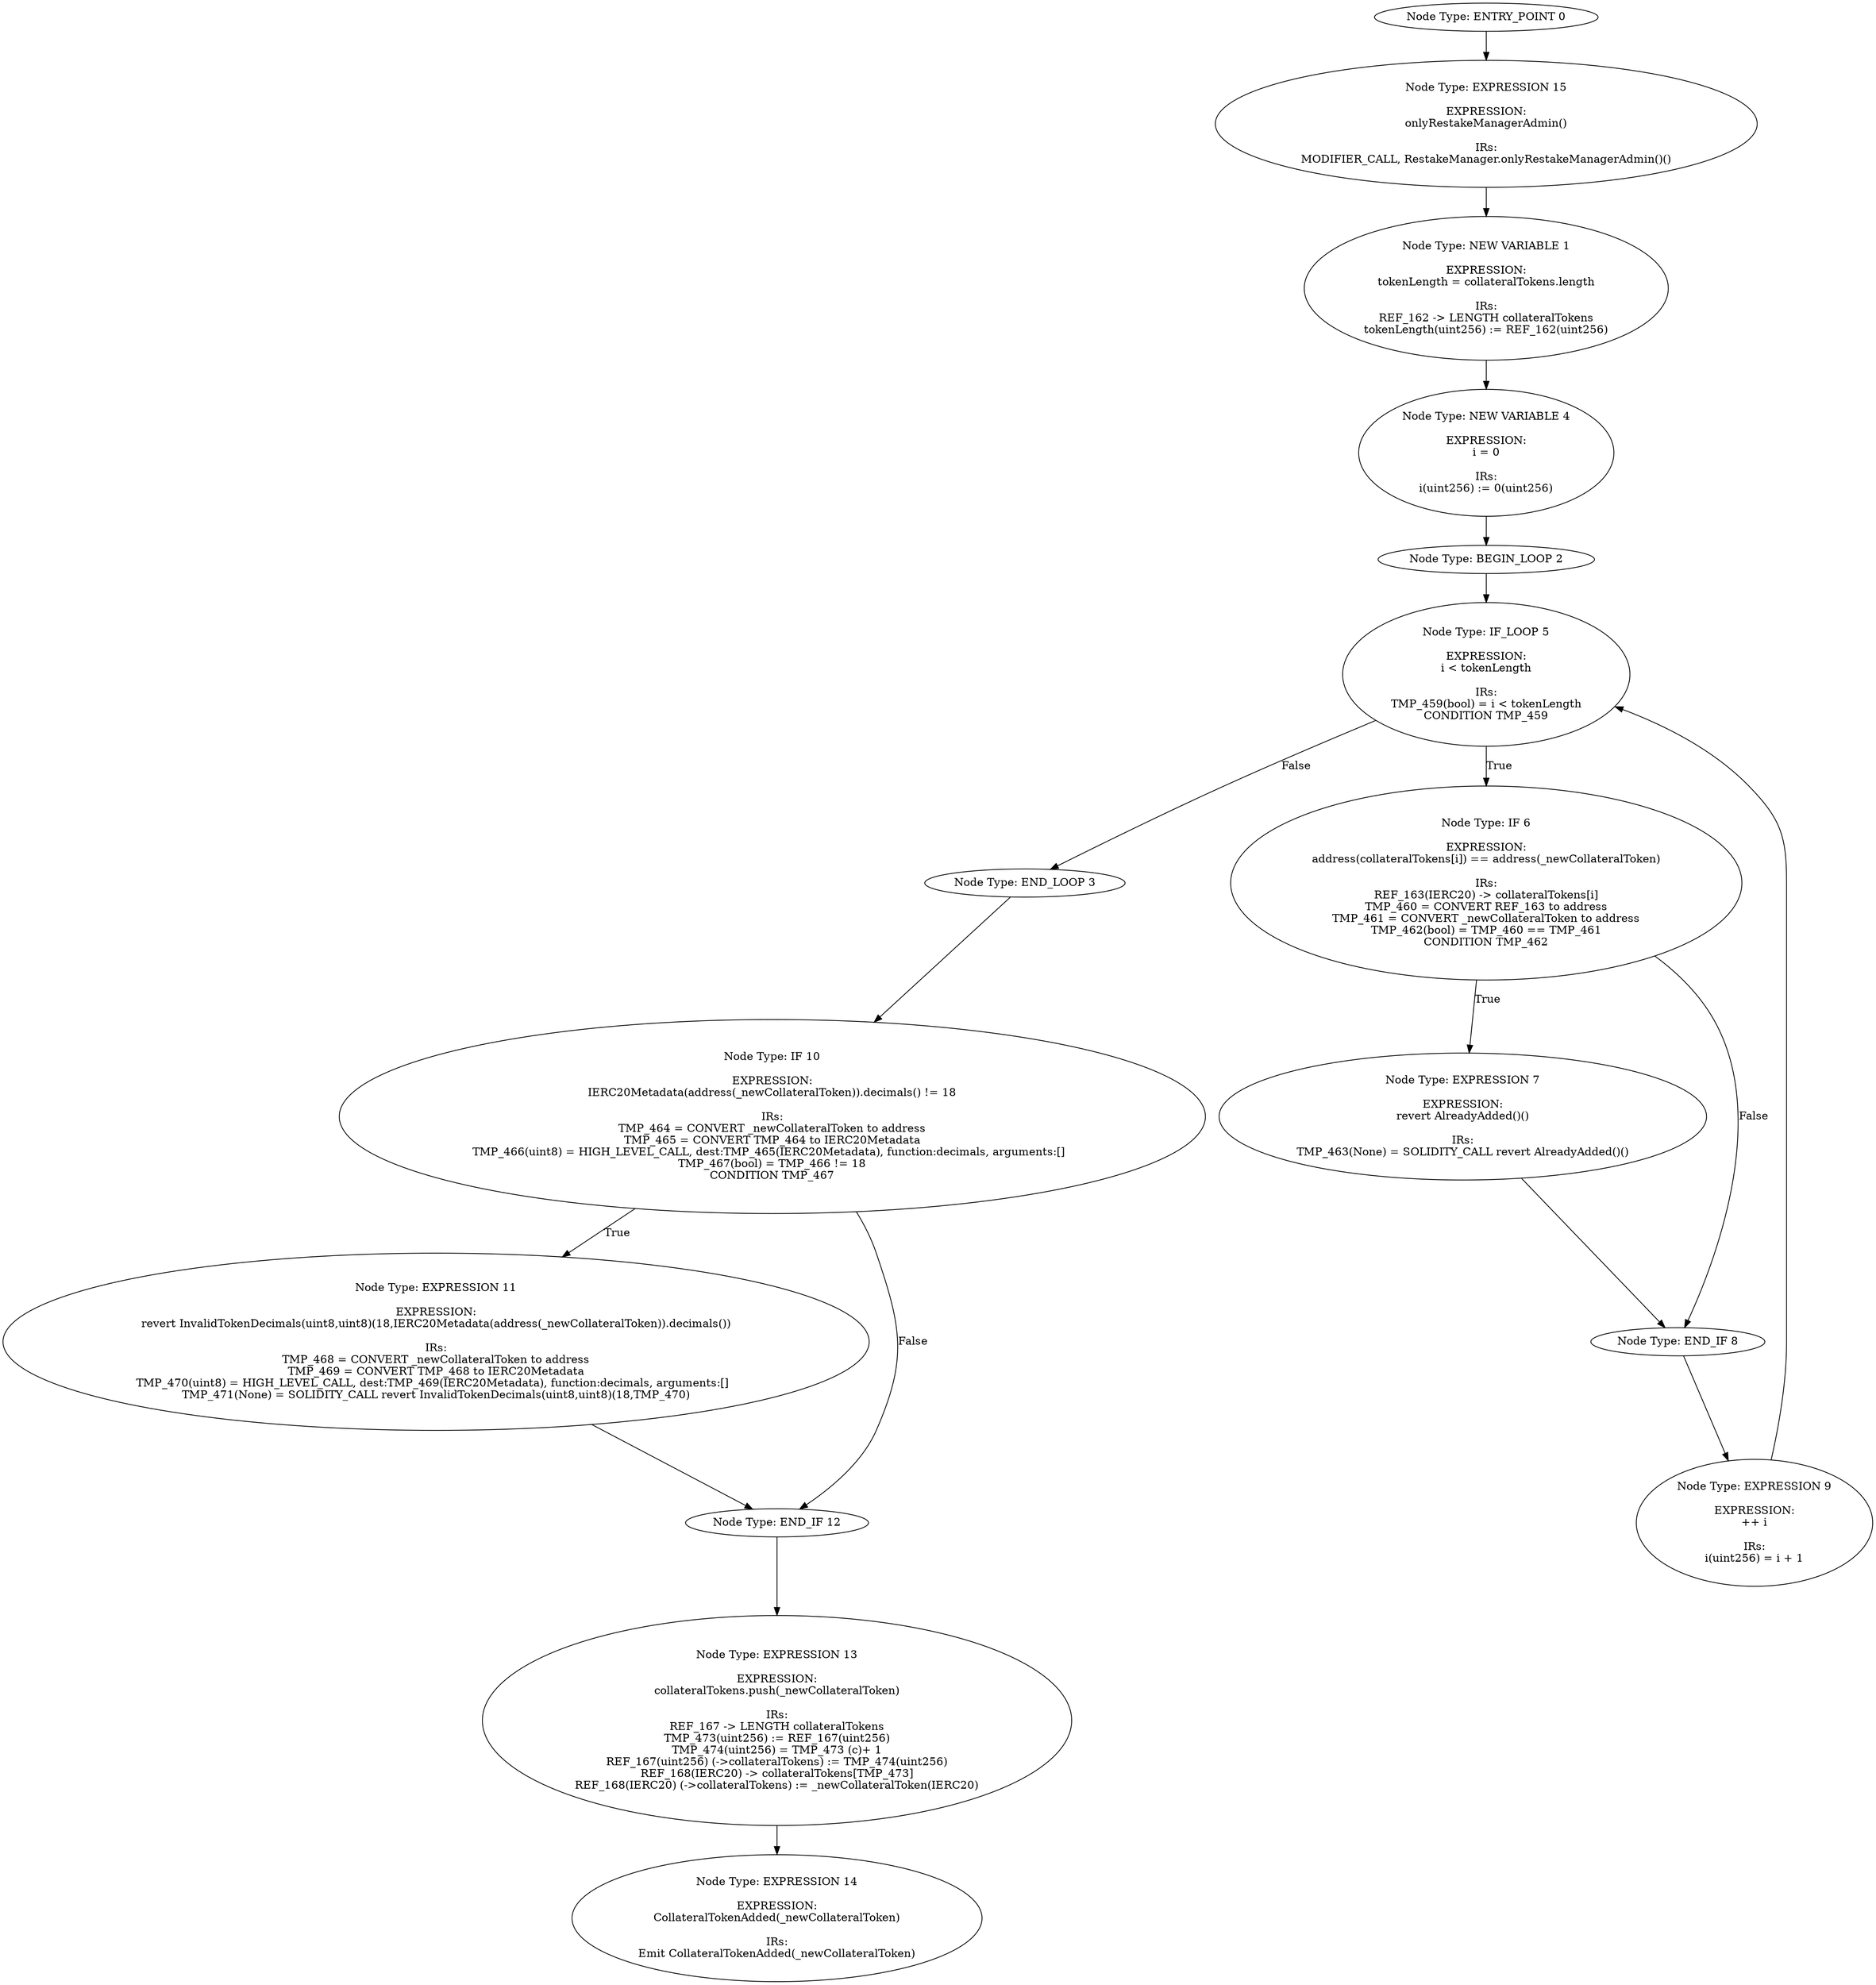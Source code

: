 digraph{
0[label="Node Type: ENTRY_POINT 0
"];
0->15;
1[label="Node Type: NEW VARIABLE 1

EXPRESSION:
tokenLength = collateralTokens.length

IRs:
REF_162 -> LENGTH collateralTokens
tokenLength(uint256) := REF_162(uint256)"];
1->4;
2[label="Node Type: BEGIN_LOOP 2
"];
2->5;
3[label="Node Type: END_LOOP 3
"];
3->10;
4[label="Node Type: NEW VARIABLE 4

EXPRESSION:
i = 0

IRs:
i(uint256) := 0(uint256)"];
4->2;
5[label="Node Type: IF_LOOP 5

EXPRESSION:
i < tokenLength

IRs:
TMP_459(bool) = i < tokenLength
CONDITION TMP_459"];
5->6[label="True"];
5->3[label="False"];
6[label="Node Type: IF 6

EXPRESSION:
address(collateralTokens[i]) == address(_newCollateralToken)

IRs:
REF_163(IERC20) -> collateralTokens[i]
TMP_460 = CONVERT REF_163 to address
TMP_461 = CONVERT _newCollateralToken to address
TMP_462(bool) = TMP_460 == TMP_461
CONDITION TMP_462"];
6->7[label="True"];
6->8[label="False"];
7[label="Node Type: EXPRESSION 7

EXPRESSION:
revert AlreadyAdded()()

IRs:
TMP_463(None) = SOLIDITY_CALL revert AlreadyAdded()()"];
7->8;
8[label="Node Type: END_IF 8
"];
8->9;
9[label="Node Type: EXPRESSION 9

EXPRESSION:
++ i

IRs:
i(uint256) = i + 1"];
9->5;
10[label="Node Type: IF 10

EXPRESSION:
IERC20Metadata(address(_newCollateralToken)).decimals() != 18

IRs:
TMP_464 = CONVERT _newCollateralToken to address
TMP_465 = CONVERT TMP_464 to IERC20Metadata
TMP_466(uint8) = HIGH_LEVEL_CALL, dest:TMP_465(IERC20Metadata), function:decimals, arguments:[]  
TMP_467(bool) = TMP_466 != 18
CONDITION TMP_467"];
10->11[label="True"];
10->12[label="False"];
11[label="Node Type: EXPRESSION 11

EXPRESSION:
revert InvalidTokenDecimals(uint8,uint8)(18,IERC20Metadata(address(_newCollateralToken)).decimals())

IRs:
TMP_468 = CONVERT _newCollateralToken to address
TMP_469 = CONVERT TMP_468 to IERC20Metadata
TMP_470(uint8) = HIGH_LEVEL_CALL, dest:TMP_469(IERC20Metadata), function:decimals, arguments:[]  
TMP_471(None) = SOLIDITY_CALL revert InvalidTokenDecimals(uint8,uint8)(18,TMP_470)"];
11->12;
12[label="Node Type: END_IF 12
"];
12->13;
13[label="Node Type: EXPRESSION 13

EXPRESSION:
collateralTokens.push(_newCollateralToken)

IRs:
REF_167 -> LENGTH collateralTokens
TMP_473(uint256) := REF_167(uint256)
TMP_474(uint256) = TMP_473 (c)+ 1
REF_167(uint256) (->collateralTokens) := TMP_474(uint256)
REF_168(IERC20) -> collateralTokens[TMP_473]
REF_168(IERC20) (->collateralTokens) := _newCollateralToken(IERC20)"];
13->14;
14[label="Node Type: EXPRESSION 14

EXPRESSION:
CollateralTokenAdded(_newCollateralToken)

IRs:
Emit CollateralTokenAdded(_newCollateralToken)"];
15[label="Node Type: EXPRESSION 15

EXPRESSION:
onlyRestakeManagerAdmin()

IRs:
MODIFIER_CALL, RestakeManager.onlyRestakeManagerAdmin()()"];
15->1;
}
